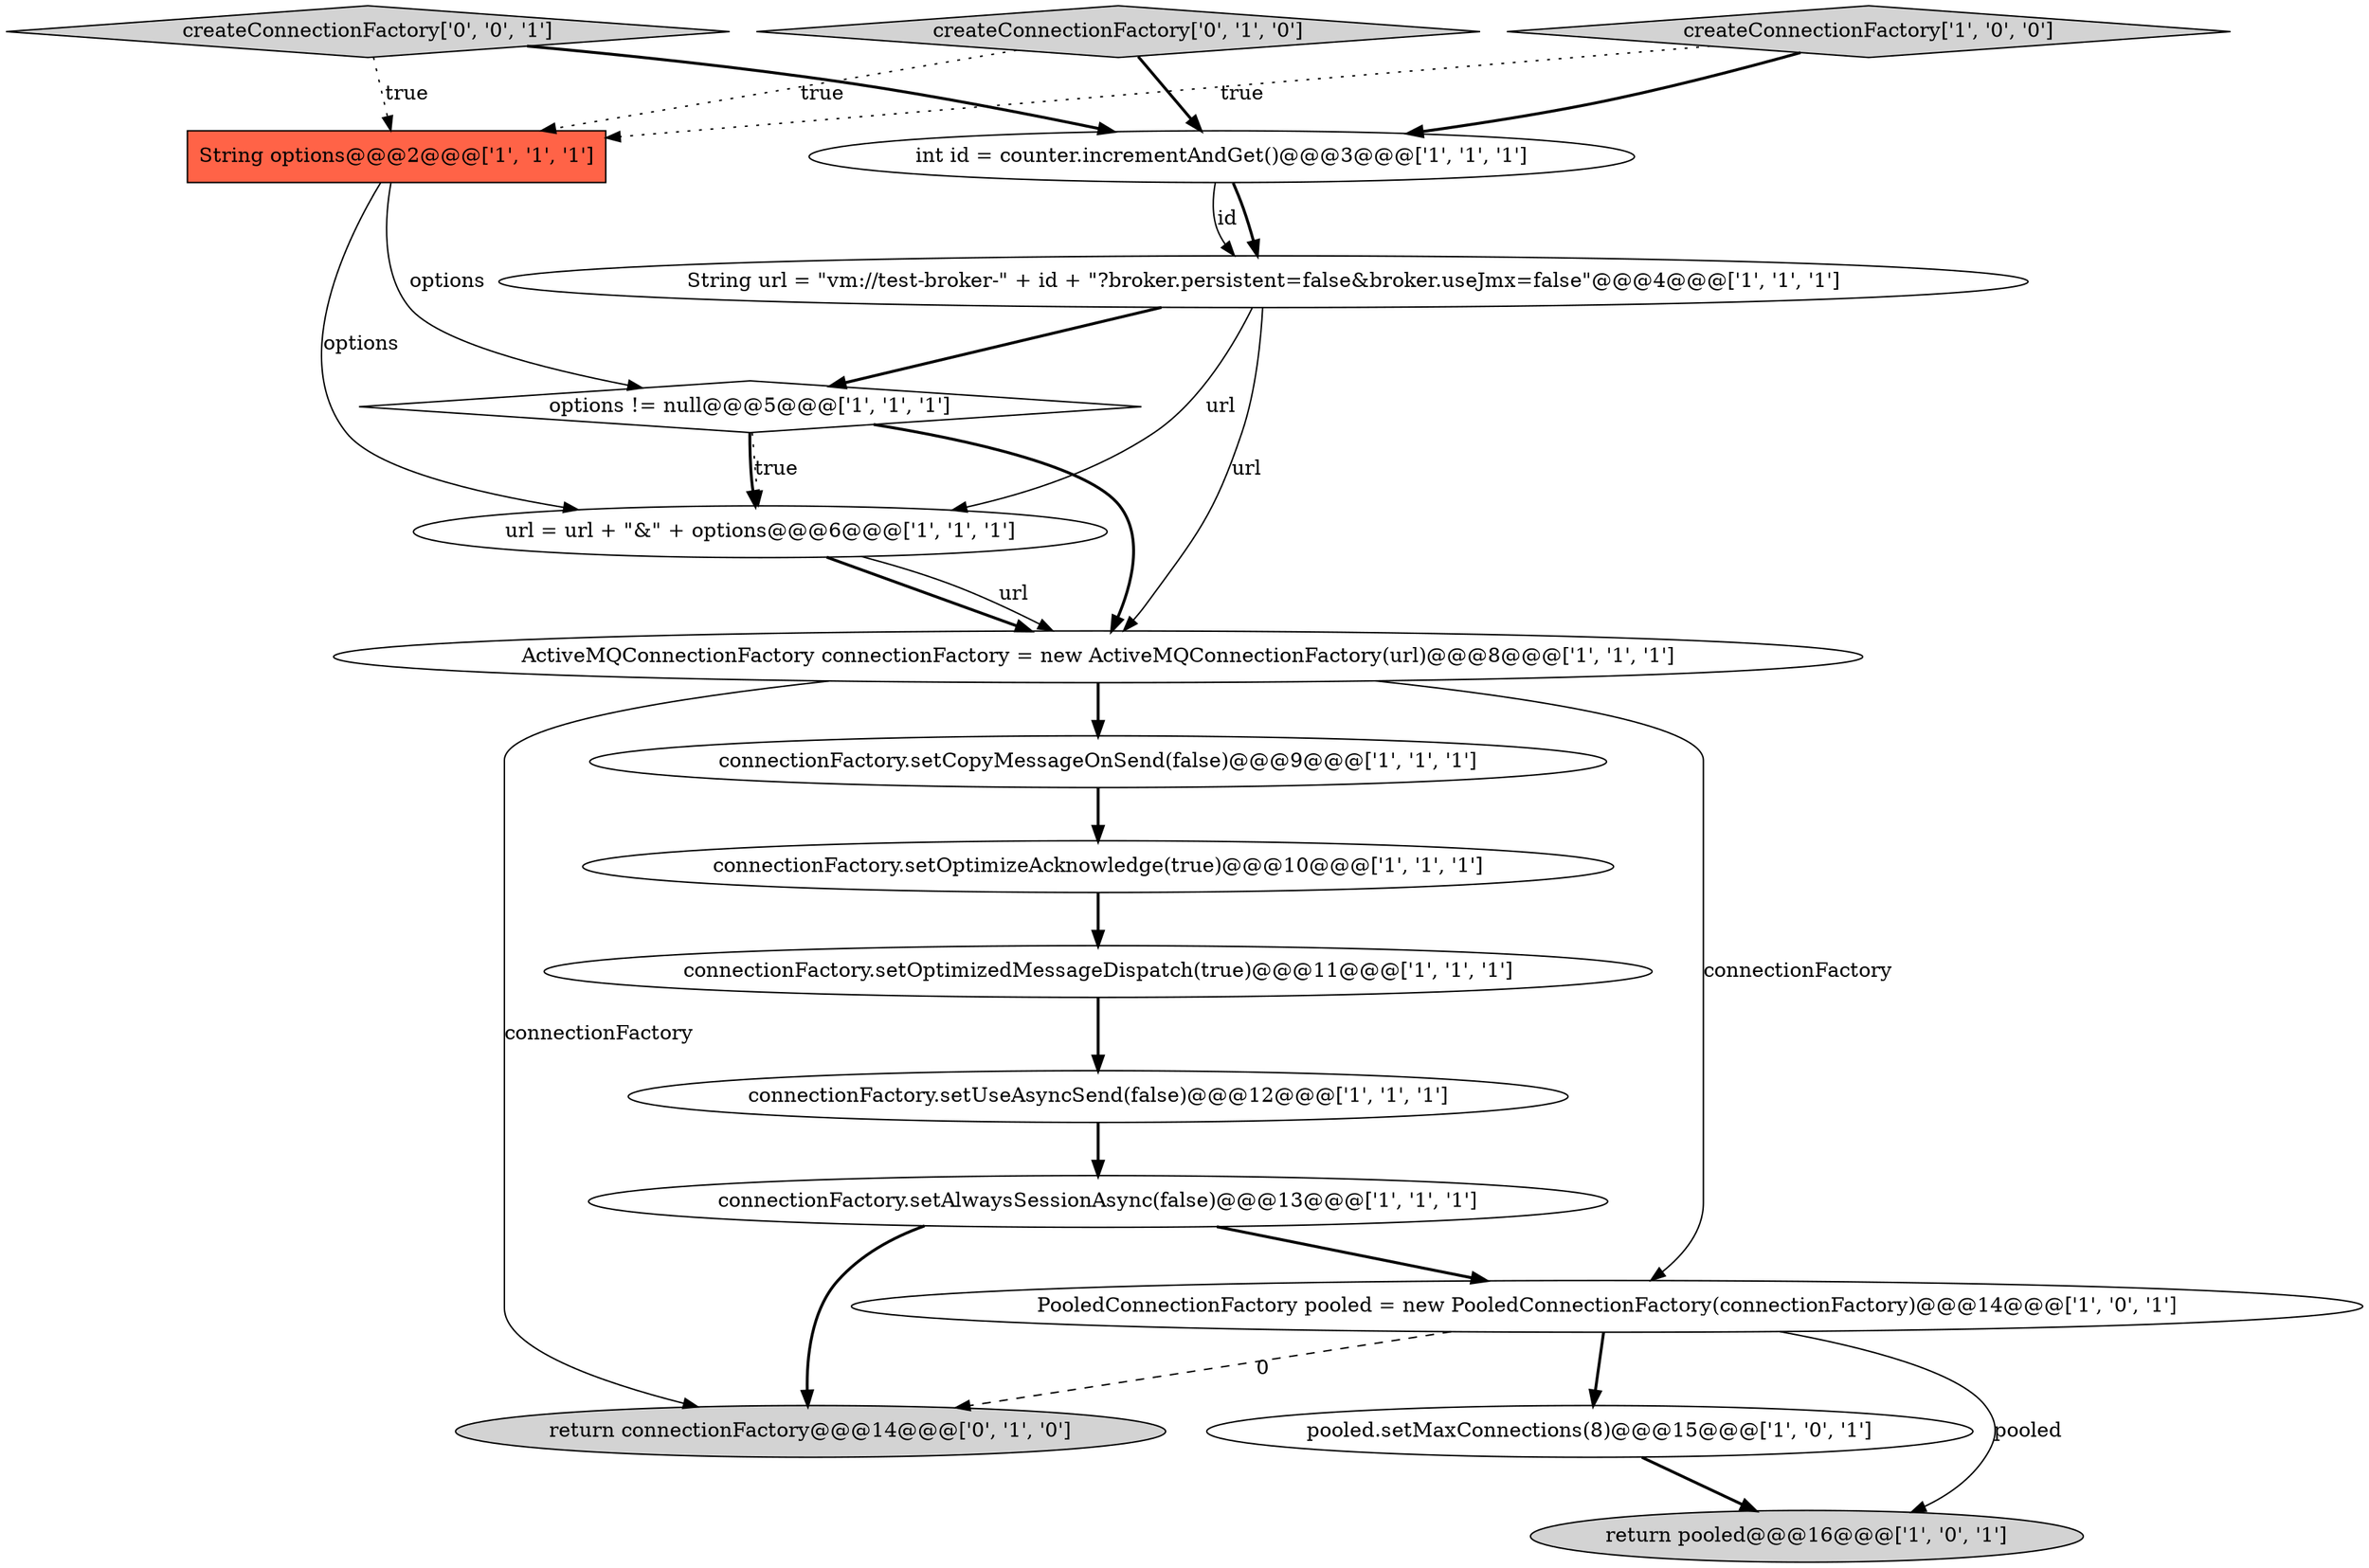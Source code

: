 digraph {
7 [style = filled, label = "pooled.setMaxConnections(8)@@@15@@@['1', '0', '1']", fillcolor = white, shape = ellipse image = "AAA0AAABBB1BBB"];
9 [style = filled, label = "String options@@@2@@@['1', '1', '1']", fillcolor = tomato, shape = box image = "AAA0AAABBB1BBB"];
5 [style = filled, label = "return pooled@@@16@@@['1', '0', '1']", fillcolor = lightgray, shape = ellipse image = "AAA0AAABBB1BBB"];
6 [style = filled, label = "int id = counter.incrementAndGet()@@@3@@@['1', '1', '1']", fillcolor = white, shape = ellipse image = "AAA0AAABBB1BBB"];
14 [style = filled, label = "connectionFactory.setAlwaysSessionAsync(false)@@@13@@@['1', '1', '1']", fillcolor = white, shape = ellipse image = "AAA0AAABBB1BBB"];
17 [style = filled, label = "createConnectionFactory['0', '0', '1']", fillcolor = lightgray, shape = diamond image = "AAA0AAABBB3BBB"];
8 [style = filled, label = "connectionFactory.setCopyMessageOnSend(false)@@@9@@@['1', '1', '1']", fillcolor = white, shape = ellipse image = "AAA0AAABBB1BBB"];
0 [style = filled, label = "ActiveMQConnectionFactory connectionFactory = new ActiveMQConnectionFactory(url)@@@8@@@['1', '1', '1']", fillcolor = white, shape = ellipse image = "AAA0AAABBB1BBB"];
11 [style = filled, label = "connectionFactory.setUseAsyncSend(false)@@@12@@@['1', '1', '1']", fillcolor = white, shape = ellipse image = "AAA0AAABBB1BBB"];
4 [style = filled, label = "PooledConnectionFactory pooled = new PooledConnectionFactory(connectionFactory)@@@14@@@['1', '0', '1']", fillcolor = white, shape = ellipse image = "AAA0AAABBB1BBB"];
2 [style = filled, label = "String url = \"vm://test-broker-\" + id + \"?broker.persistent=false&broker.useJmx=false\"@@@4@@@['1', '1', '1']", fillcolor = white, shape = ellipse image = "AAA0AAABBB1BBB"];
10 [style = filled, label = "connectionFactory.setOptimizeAcknowledge(true)@@@10@@@['1', '1', '1']", fillcolor = white, shape = ellipse image = "AAA0AAABBB1BBB"];
3 [style = filled, label = "connectionFactory.setOptimizedMessageDispatch(true)@@@11@@@['1', '1', '1']", fillcolor = white, shape = ellipse image = "AAA0AAABBB1BBB"];
12 [style = filled, label = "url = url + \"&\" + options@@@6@@@['1', '1', '1']", fillcolor = white, shape = ellipse image = "AAA0AAABBB1BBB"];
15 [style = filled, label = "return connectionFactory@@@14@@@['0', '1', '0']", fillcolor = lightgray, shape = ellipse image = "AAA1AAABBB2BBB"];
13 [style = filled, label = "options != null@@@5@@@['1', '1', '1']", fillcolor = white, shape = diamond image = "AAA0AAABBB1BBB"];
16 [style = filled, label = "createConnectionFactory['0', '1', '0']", fillcolor = lightgray, shape = diamond image = "AAA0AAABBB2BBB"];
1 [style = filled, label = "createConnectionFactory['1', '0', '0']", fillcolor = lightgray, shape = diamond image = "AAA0AAABBB1BBB"];
12->0 [style = bold, label=""];
3->11 [style = bold, label=""];
4->7 [style = bold, label=""];
1->9 [style = dotted, label="true"];
0->15 [style = solid, label="connectionFactory"];
13->0 [style = bold, label=""];
2->13 [style = bold, label=""];
12->0 [style = solid, label="url"];
4->15 [style = dashed, label="0"];
0->8 [style = bold, label=""];
1->6 [style = bold, label=""];
11->14 [style = bold, label=""];
10->3 [style = bold, label=""];
6->2 [style = bold, label=""];
17->9 [style = dotted, label="true"];
0->4 [style = solid, label="connectionFactory"];
13->12 [style = bold, label=""];
2->12 [style = solid, label="url"];
16->9 [style = dotted, label="true"];
17->6 [style = bold, label=""];
4->5 [style = solid, label="pooled"];
16->6 [style = bold, label=""];
7->5 [style = bold, label=""];
14->4 [style = bold, label=""];
9->12 [style = solid, label="options"];
13->12 [style = dotted, label="true"];
14->15 [style = bold, label=""];
6->2 [style = solid, label="id"];
2->0 [style = solid, label="url"];
9->13 [style = solid, label="options"];
8->10 [style = bold, label=""];
}
